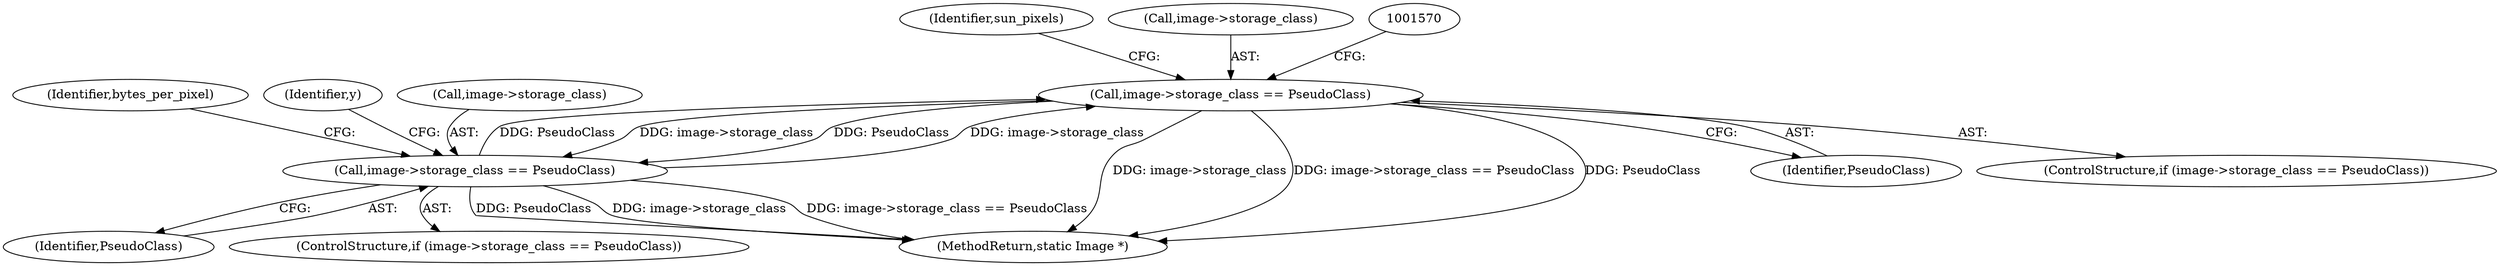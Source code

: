 digraph "0_ImageMagick_3007531bfd326c5c1e29cd41d2cd80c166de8528@pointer" {
"1001564" [label="(Call,image->storage_class == PseudoClass)"];
"1001249" [label="(Call,image->storage_class == PseudoClass)"];
"1001564" [label="(Call,image->storage_class == PseudoClass)"];
"1001676" [label="(MethodReturn,static Image *)"];
"1001253" [label="(Identifier,PseudoClass)"];
"1001574" [label="(Identifier,sun_pixels)"];
"1001248" [label="(ControlStructure,if (image->storage_class == PseudoClass))"];
"1001568" [label="(Identifier,PseudoClass)"];
"1001361" [label="(Identifier,bytes_per_pixel)"];
"1001249" [label="(Call,image->storage_class == PseudoClass)"];
"1001565" [label="(Call,image->storage_class)"];
"1001257" [label="(Identifier,y)"];
"1001564" [label="(Call,image->storage_class == PseudoClass)"];
"1001250" [label="(Call,image->storage_class)"];
"1001563" [label="(ControlStructure,if (image->storage_class == PseudoClass))"];
"1001564" -> "1001563"  [label="AST: "];
"1001564" -> "1001568"  [label="CFG: "];
"1001565" -> "1001564"  [label="AST: "];
"1001568" -> "1001564"  [label="AST: "];
"1001570" -> "1001564"  [label="CFG: "];
"1001574" -> "1001564"  [label="CFG: "];
"1001564" -> "1001676"  [label="DDG: image->storage_class"];
"1001564" -> "1001676"  [label="DDG: image->storage_class == PseudoClass"];
"1001564" -> "1001676"  [label="DDG: PseudoClass"];
"1001564" -> "1001249"  [label="DDG: image->storage_class"];
"1001564" -> "1001249"  [label="DDG: PseudoClass"];
"1001249" -> "1001564"  [label="DDG: image->storage_class"];
"1001249" -> "1001564"  [label="DDG: PseudoClass"];
"1001249" -> "1001248"  [label="AST: "];
"1001249" -> "1001253"  [label="CFG: "];
"1001250" -> "1001249"  [label="AST: "];
"1001253" -> "1001249"  [label="AST: "];
"1001257" -> "1001249"  [label="CFG: "];
"1001361" -> "1001249"  [label="CFG: "];
"1001249" -> "1001676"  [label="DDG: PseudoClass"];
"1001249" -> "1001676"  [label="DDG: image->storage_class"];
"1001249" -> "1001676"  [label="DDG: image->storage_class == PseudoClass"];
}

